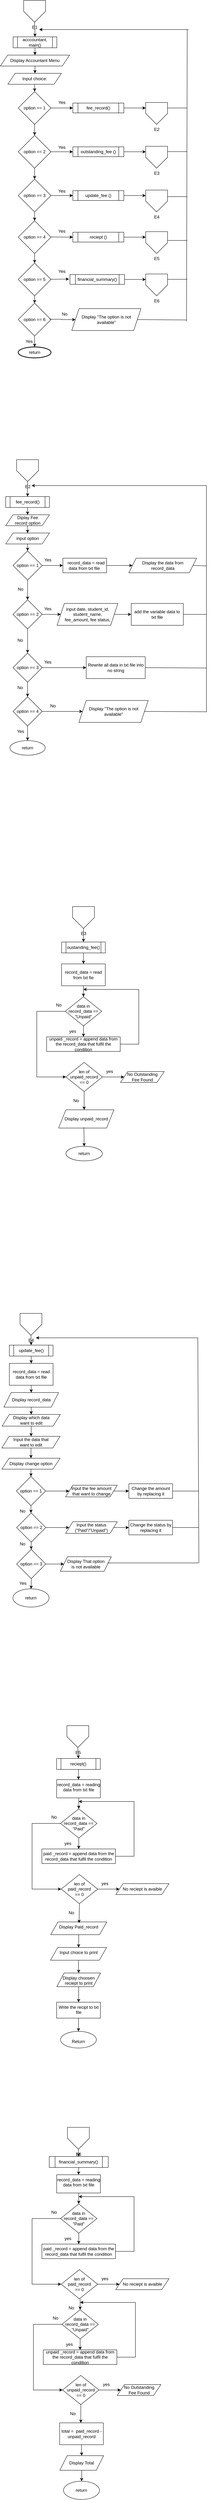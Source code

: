 <mxfile version="25.0.2">
  <diagram name="Page-1" id="mqJQ5c2kNA3ZxZKOHx-5">
    <mxGraphModel dx="1356" dy="1667" grid="1" gridSize="10" guides="1" tooltips="1" connect="1" arrows="1" fold="1" page="1" pageScale="1" pageWidth="827" pageHeight="1169" math="0" shadow="0">
      <root>
        <mxCell id="0" />
        <mxCell id="1" parent="0" />
        <mxCell id="XAkVPHZbZVvvidoJhrBx-7" value="" style="edgeStyle=orthogonalEdgeStyle;rounded=0;orthogonalLoop=1;jettySize=auto;html=1;entryX=0.5;entryY=0;entryDx=0;entryDy=0;" parent="1" source="gLXPA9VZxxK_G1rtPnU9-1" target="w9K0XjlSWI4N9LO8T25b-3" edge="1">
          <mxGeometry relative="1" as="geometry">
            <mxPoint x="234" y="180" as="targetPoint" />
          </mxGeometry>
        </mxCell>
        <mxCell id="gLXPA9VZxxK_G1rtPnU9-1" value="E1" style="verticalLabelPosition=bottom;verticalAlign=top;html=1;shape=offPageConnector;rounded=0;size=0.5;" parent="1" vertex="1">
          <mxGeometry x="203" y="90" width="60" height="60" as="geometry" />
        </mxCell>
        <mxCell id="XAkVPHZbZVvvidoJhrBx-10" value="" style="edgeStyle=orthogonalEdgeStyle;rounded=0;orthogonalLoop=1;jettySize=auto;html=1;" parent="1" source="ZdBy-lXfVyhie4bruy21-1" target="XAkVPHZbZVvvidoJhrBx-1" edge="1">
          <mxGeometry relative="1" as="geometry" />
        </mxCell>
        <mxCell id="ZdBy-lXfVyhie4bruy21-1" value="option == 1" style="rhombus;whiteSpace=wrap;html=1;" parent="1" vertex="1">
          <mxGeometry x="188" y="340" width="90" height="90" as="geometry" />
        </mxCell>
        <mxCell id="XAkVPHZbZVvvidoJhrBx-12" value="" style="edgeStyle=orthogonalEdgeStyle;rounded=0;orthogonalLoop=1;jettySize=auto;html=1;" parent="1" source="XAkVPHZbZVvvidoJhrBx-1" target="XAkVPHZbZVvvidoJhrBx-2" edge="1">
          <mxGeometry relative="1" as="geometry" />
        </mxCell>
        <mxCell id="XAkVPHZbZVvvidoJhrBx-1" value="option == 2" style="rhombus;whiteSpace=wrap;html=1;" parent="1" vertex="1">
          <mxGeometry x="188" y="460" width="90" height="90" as="geometry" />
        </mxCell>
        <mxCell id="XAkVPHZbZVvvidoJhrBx-13" value="" style="edgeStyle=orthogonalEdgeStyle;rounded=0;orthogonalLoop=1;jettySize=auto;html=1;" parent="1" source="XAkVPHZbZVvvidoJhrBx-2" target="XAkVPHZbZVvvidoJhrBx-3" edge="1">
          <mxGeometry relative="1" as="geometry" />
        </mxCell>
        <mxCell id="XAkVPHZbZVvvidoJhrBx-2" value="option == 3" style="rhombus;whiteSpace=wrap;html=1;" parent="1" vertex="1">
          <mxGeometry x="188" y="580" width="90" height="90" as="geometry" />
        </mxCell>
        <mxCell id="XAkVPHZbZVvvidoJhrBx-14" value="" style="edgeStyle=orthogonalEdgeStyle;rounded=0;orthogonalLoop=1;jettySize=auto;html=1;" parent="1" source="XAkVPHZbZVvvidoJhrBx-3" target="XAkVPHZbZVvvidoJhrBx-4" edge="1">
          <mxGeometry relative="1" as="geometry" />
        </mxCell>
        <mxCell id="XAkVPHZbZVvvidoJhrBx-3" value="option == 4" style="rhombus;whiteSpace=wrap;html=1;" parent="1" vertex="1">
          <mxGeometry x="188" y="694" width="90" height="90" as="geometry" />
        </mxCell>
        <mxCell id="XAkVPHZbZVvvidoJhrBx-15" value="" style="edgeStyle=orthogonalEdgeStyle;rounded=0;orthogonalLoop=1;jettySize=auto;html=1;" parent="1" source="XAkVPHZbZVvvidoJhrBx-4" target="XAkVPHZbZVvvidoJhrBx-5" edge="1">
          <mxGeometry relative="1" as="geometry" />
        </mxCell>
        <mxCell id="XAkVPHZbZVvvidoJhrBx-4" value="option == 5" style="rhombus;whiteSpace=wrap;html=1;" parent="1" vertex="1">
          <mxGeometry x="188" y="810" width="90" height="90" as="geometry" />
        </mxCell>
        <mxCell id="sQi3oOq43hmDluVFsprl-73" value="" style="edgeStyle=orthogonalEdgeStyle;rounded=0;orthogonalLoop=1;jettySize=auto;html=1;" parent="1" source="XAkVPHZbZVvvidoJhrBx-5" target="sQi3oOq43hmDluVFsprl-72" edge="1">
          <mxGeometry relative="1" as="geometry" />
        </mxCell>
        <mxCell id="XAkVPHZbZVvvidoJhrBx-5" value="option == 6" style="rhombus;whiteSpace=wrap;html=1;" parent="1" vertex="1">
          <mxGeometry x="188" y="920" width="90" height="90" as="geometry" />
        </mxCell>
        <mxCell id="A22gA0da8D0I8UilrCp8-2" value="" style="endArrow=classic;html=1;rounded=0;exitX=1;exitY=0.5;exitDx=0;exitDy=0;entryX=0;entryY=0.5;entryDx=0;entryDy=0;" parent="1" source="ZdBy-lXfVyhie4bruy21-1" target="w9K0XjlSWI4N9LO8T25b-2" edge="1">
          <mxGeometry width="50" height="50" relative="1" as="geometry">
            <mxPoint x="463" y="410" as="sourcePoint" />
            <mxPoint x="323" y="385" as="targetPoint" />
          </mxGeometry>
        </mxCell>
        <mxCell id="A22gA0da8D0I8UilrCp8-4" value="Yes" style="text;html=1;align=center;verticalAlign=middle;whiteSpace=wrap;rounded=0;" parent="1" vertex="1">
          <mxGeometry x="278" y="355" width="60" height="30" as="geometry" />
        </mxCell>
        <mxCell id="A22gA0da8D0I8UilrCp8-5" value="" style="endArrow=classic;html=1;rounded=0;exitX=1;exitY=0.5;exitDx=0;exitDy=0;entryX=0;entryY=0.5;entryDx=0;entryDy=0;" parent="1" source="XAkVPHZbZVvvidoJhrBx-1" target="w9K0XjlSWI4N9LO8T25b-6" edge="1">
          <mxGeometry width="50" height="50" relative="1" as="geometry">
            <mxPoint x="283" y="505" as="sourcePoint" />
            <mxPoint x="323" y="505" as="targetPoint" />
          </mxGeometry>
        </mxCell>
        <mxCell id="A22gA0da8D0I8UilrCp8-7" value="Yes" style="text;html=1;align=center;verticalAlign=middle;whiteSpace=wrap;rounded=0;" parent="1" vertex="1">
          <mxGeometry x="278" y="478" width="60" height="30" as="geometry" />
        </mxCell>
        <mxCell id="A22gA0da8D0I8UilrCp8-8" value="" style="endArrow=classic;html=1;rounded=0;exitX=1;exitY=0.5;exitDx=0;exitDy=0;entryX=0;entryY=0.5;entryDx=0;entryDy=0;" parent="1" target="w9K0XjlSWI4N9LO8T25b-7" edge="1">
          <mxGeometry width="50" height="50" relative="1" as="geometry">
            <mxPoint x="278" y="625" as="sourcePoint" />
            <mxPoint x="323" y="625" as="targetPoint" />
          </mxGeometry>
        </mxCell>
        <mxCell id="A22gA0da8D0I8UilrCp8-10" value="Yes" style="text;html=1;align=center;verticalAlign=middle;whiteSpace=wrap;rounded=0;" parent="1" vertex="1">
          <mxGeometry x="278" y="598" width="60" height="30" as="geometry" />
        </mxCell>
        <mxCell id="A22gA0da8D0I8UilrCp8-11" value="" style="endArrow=classic;html=1;rounded=0;exitX=1;exitY=0.5;exitDx=0;exitDy=0;entryX=0;entryY=0.5;entryDx=0;entryDy=0;" parent="1" target="w9K0XjlSWI4N9LO8T25b-8" edge="1">
          <mxGeometry width="50" height="50" relative="1" as="geometry">
            <mxPoint x="278" y="738.5" as="sourcePoint" />
            <mxPoint x="323" y="738.5" as="targetPoint" />
          </mxGeometry>
        </mxCell>
        <mxCell id="A22gA0da8D0I8UilrCp8-13" value="Yes" style="text;html=1;align=center;verticalAlign=middle;whiteSpace=wrap;rounded=0;" parent="1" vertex="1">
          <mxGeometry x="278" y="708" width="60" height="30" as="geometry" />
        </mxCell>
        <mxCell id="A22gA0da8D0I8UilrCp8-14" value="" style="endArrow=classic;html=1;rounded=0;exitX=1;exitY=0.5;exitDx=0;exitDy=0;entryX=-0.016;entryY=0.462;entryDx=0;entryDy=0;entryPerimeter=0;" parent="1" target="w9K0XjlSWI4N9LO8T25b-9" edge="1">
          <mxGeometry width="50" height="50" relative="1" as="geometry">
            <mxPoint x="278" y="854.5" as="sourcePoint" />
            <mxPoint x="323" y="854.5" as="targetPoint" />
          </mxGeometry>
        </mxCell>
        <mxCell id="A22gA0da8D0I8UilrCp8-16" value="Yes" style="text;html=1;align=center;verticalAlign=middle;whiteSpace=wrap;rounded=0;" parent="1" vertex="1">
          <mxGeometry x="278" y="818" width="60" height="30" as="geometry" />
        </mxCell>
        <mxCell id="sQi3oOq43hmDluVFsprl-72" value="return" style="strokeWidth=2;html=1;shape=mxgraph.flowchart.start_1;whiteSpace=wrap;" parent="1" vertex="1">
          <mxGeometry x="188" y="1040" width="90" height="30" as="geometry" />
        </mxCell>
        <mxCell id="sQi3oOq43hmDluVFsprl-75" value="" style="endArrow=none;html=1;rounded=0;" parent="1" edge="1">
          <mxGeometry width="50" height="50" relative="1" as="geometry">
            <mxPoint x="650" y="970" as="sourcePoint" />
            <mxPoint x="652" y="170" as="targetPoint" />
          </mxGeometry>
        </mxCell>
        <mxCell id="w9K0XjlSWI4N9LO8T25b-18" value="" style="edgeStyle=orthogonalEdgeStyle;rounded=0;orthogonalLoop=1;jettySize=auto;html=1;entryX=0;entryY=0.25;entryDx=0;entryDy=0;" parent="1" source="w9K0XjlSWI4N9LO8T25b-2" target="w9K0XjlSWI4N9LO8T25b-12" edge="1">
          <mxGeometry relative="1" as="geometry">
            <mxPoint x="538" y="388" as="targetPoint" />
          </mxGeometry>
        </mxCell>
        <mxCell id="w9K0XjlSWI4N9LO8T25b-2" value="fee_record()" style="shape=process;whiteSpace=wrap;html=1;backgroundOutline=1;" parent="1" vertex="1">
          <mxGeometry x="338" y="371.5" width="140" height="27" as="geometry" />
        </mxCell>
        <mxCell id="vL_mrk9jbiOzZaBhHcuc-7" value="" style="edgeStyle=orthogonalEdgeStyle;rounded=0;orthogonalLoop=1;jettySize=auto;html=1;" parent="1" source="w9K0XjlSWI4N9LO8T25b-3" target="vL_mrk9jbiOzZaBhHcuc-5" edge="1">
          <mxGeometry relative="1" as="geometry" />
        </mxCell>
        <mxCell id="w9K0XjlSWI4N9LO8T25b-3" value="acccountant.&lt;br&gt;main()" style="shape=process;whiteSpace=wrap;html=1;backgroundOutline=1;" parent="1" vertex="1">
          <mxGeometry x="174" y="190" width="120" height="30" as="geometry" />
        </mxCell>
        <mxCell id="w9K0XjlSWI4N9LO8T25b-19" value="" style="edgeStyle=orthogonalEdgeStyle;rounded=0;orthogonalLoop=1;jettySize=auto;html=1;entryX=0;entryY=0.25;entryDx=0;entryDy=0;" parent="1" source="w9K0XjlSWI4N9LO8T25b-6" target="w9K0XjlSWI4N9LO8T25b-13" edge="1">
          <mxGeometry relative="1" as="geometry" />
        </mxCell>
        <mxCell id="w9K0XjlSWI4N9LO8T25b-6" value="outstanding_fee ()" style="shape=process;whiteSpace=wrap;html=1;backgroundOutline=1;" parent="1" vertex="1">
          <mxGeometry x="338" y="491.5" width="140" height="27" as="geometry" />
        </mxCell>
        <mxCell id="w9K0XjlSWI4N9LO8T25b-20" value="" style="edgeStyle=orthogonalEdgeStyle;rounded=0;orthogonalLoop=1;jettySize=auto;html=1;entryX=0;entryY=0.25;entryDx=0;entryDy=0;" parent="1" source="w9K0XjlSWI4N9LO8T25b-7" target="w9K0XjlSWI4N9LO8T25b-14" edge="1">
          <mxGeometry relative="1" as="geometry" />
        </mxCell>
        <mxCell id="w9K0XjlSWI4N9LO8T25b-7" value="update_fee ()" style="shape=process;whiteSpace=wrap;html=1;backgroundOutline=1;" parent="1" vertex="1">
          <mxGeometry x="338" y="611.5" width="140" height="27" as="geometry" />
        </mxCell>
        <mxCell id="w9K0XjlSWI4N9LO8T25b-21" value="" style="edgeStyle=orthogonalEdgeStyle;rounded=0;orthogonalLoop=1;jettySize=auto;html=1;entryX=0;entryY=0.25;entryDx=0;entryDy=0;" parent="1" source="w9K0XjlSWI4N9LO8T25b-8" target="w9K0XjlSWI4N9LO8T25b-15" edge="1">
          <mxGeometry relative="1" as="geometry" />
        </mxCell>
        <mxCell id="w9K0XjlSWI4N9LO8T25b-8" value="reciept ()" style="shape=process;whiteSpace=wrap;html=1;backgroundOutline=1;" parent="1" vertex="1">
          <mxGeometry x="338" y="725.5" width="140" height="27" as="geometry" />
        </mxCell>
        <mxCell id="w9K0XjlSWI4N9LO8T25b-22" value="" style="edgeStyle=orthogonalEdgeStyle;rounded=0;orthogonalLoop=1;jettySize=auto;html=1;entryX=0;entryY=0.25;entryDx=0;entryDy=0;" parent="1" source="w9K0XjlSWI4N9LO8T25b-9" target="w9K0XjlSWI4N9LO8T25b-16" edge="1">
          <mxGeometry relative="1" as="geometry" />
        </mxCell>
        <mxCell id="w9K0XjlSWI4N9LO8T25b-9" value="financial_summary()" style="shape=process;whiteSpace=wrap;html=1;backgroundOutline=1;" parent="1" vertex="1">
          <mxGeometry x="330" y="841.5" width="150" height="27" as="geometry" />
        </mxCell>
        <mxCell id="w9K0XjlSWI4N9LO8T25b-11" value="Yes" style="text;html=1;align=center;verticalAlign=middle;whiteSpace=wrap;rounded=0;" parent="1" vertex="1">
          <mxGeometry x="188" y="1010" width="60" height="30" as="geometry" />
        </mxCell>
        <mxCell id="w9K0XjlSWI4N9LO8T25b-12" value="E2" style="verticalLabelPosition=bottom;verticalAlign=top;html=1;shape=offPageConnector;rounded=0;size=0.5;" parent="1" vertex="1">
          <mxGeometry x="538" y="370" width="60" height="60" as="geometry" />
        </mxCell>
        <mxCell id="w9K0XjlSWI4N9LO8T25b-13" value="E3" style="verticalLabelPosition=bottom;verticalAlign=top;html=1;shape=offPageConnector;rounded=0;size=0.5;" parent="1" vertex="1">
          <mxGeometry x="538" y="490" width="60" height="60" as="geometry" />
        </mxCell>
        <mxCell id="w9K0XjlSWI4N9LO8T25b-14" value="E4" style="verticalLabelPosition=bottom;verticalAlign=top;html=1;shape=offPageConnector;rounded=0;size=0.5;" parent="1" vertex="1">
          <mxGeometry x="538" y="610" width="60" height="60" as="geometry" />
        </mxCell>
        <mxCell id="w9K0XjlSWI4N9LO8T25b-15" value="E5" style="verticalLabelPosition=bottom;verticalAlign=top;html=1;shape=offPageConnector;rounded=0;size=0.5;" parent="1" vertex="1">
          <mxGeometry x="538" y="724" width="60" height="60" as="geometry" />
        </mxCell>
        <mxCell id="w9K0XjlSWI4N9LO8T25b-16" value="E6" style="verticalLabelPosition=bottom;verticalAlign=top;html=1;shape=offPageConnector;rounded=0;size=0.5;" parent="1" vertex="1">
          <mxGeometry x="538" y="840" width="60" height="60" as="geometry" />
        </mxCell>
        <mxCell id="w9K0XjlSWI4N9LO8T25b-23" value="" style="endArrow=classic;html=1;rounded=0;" parent="1" edge="1">
          <mxGeometry width="50" height="50" relative="1" as="geometry">
            <mxPoint x="655.5" y="170" as="sourcePoint" />
            <mxPoint x="245.5" y="170" as="targetPoint" />
          </mxGeometry>
        </mxCell>
        <mxCell id="w9K0XjlSWI4N9LO8T25b-24" value="" style="endArrow=none;html=1;rounded=0;exitX=1;exitY=0.25;exitDx=0;exitDy=0;" parent="1" source="w9K0XjlSWI4N9LO8T25b-12" edge="1">
          <mxGeometry width="50" height="50" relative="1" as="geometry">
            <mxPoint x="332" y="328" as="sourcePoint" />
            <mxPoint x="652" y="385" as="targetPoint" />
          </mxGeometry>
        </mxCell>
        <mxCell id="w9K0XjlSWI4N9LO8T25b-25" value="" style="endArrow=none;html=1;rounded=0;exitX=1;exitY=0.25;exitDx=0;exitDy=0;" parent="1" edge="1">
          <mxGeometry width="50" height="50" relative="1" as="geometry">
            <mxPoint x="598" y="504.62" as="sourcePoint" />
            <mxPoint x="652" y="504.62" as="targetPoint" />
          </mxGeometry>
        </mxCell>
        <mxCell id="w9K0XjlSWI4N9LO8T25b-26" value="" style="endArrow=none;html=1;rounded=0;exitX=1;exitY=0.25;exitDx=0;exitDy=0;" parent="1" edge="1">
          <mxGeometry width="50" height="50" relative="1" as="geometry">
            <mxPoint x="598" y="628" as="sourcePoint" />
            <mxPoint x="652" y="628" as="targetPoint" />
          </mxGeometry>
        </mxCell>
        <mxCell id="w9K0XjlSWI4N9LO8T25b-27" value="" style="endArrow=none;html=1;rounded=0;exitX=1;exitY=0.25;exitDx=0;exitDy=0;" parent="1" edge="1">
          <mxGeometry width="50" height="50" relative="1" as="geometry">
            <mxPoint x="598" y="748" as="sourcePoint" />
            <mxPoint x="652" y="748" as="targetPoint" />
          </mxGeometry>
        </mxCell>
        <mxCell id="w9K0XjlSWI4N9LO8T25b-28" value="" style="endArrow=none;html=1;rounded=0;exitX=1;exitY=0.25;exitDx=0;exitDy=0;" parent="1" edge="1">
          <mxGeometry width="50" height="50" relative="1" as="geometry">
            <mxPoint x="598" y="854.62" as="sourcePoint" />
            <mxPoint x="652" y="854.62" as="targetPoint" />
          </mxGeometry>
        </mxCell>
        <mxCell id="uuQBDsnjXpr8sZL3KADA-6" value="" style="edgeStyle=orthogonalEdgeStyle;rounded=0;orthogonalLoop=1;jettySize=auto;html=1;" edge="1" parent="1" source="vL_mrk9jbiOzZaBhHcuc-1" target="uuQBDsnjXpr8sZL3KADA-2">
          <mxGeometry relative="1" as="geometry" />
        </mxCell>
        <mxCell id="vL_mrk9jbiOzZaBhHcuc-1" value="E2" style="verticalLabelPosition=bottom;verticalAlign=top;html=1;shape=offPageConnector;rounded=0;size=0.5;" parent="1" vertex="1">
          <mxGeometry x="183.67" y="1349" width="60" height="60" as="geometry" />
        </mxCell>
        <mxCell id="vL_mrk9jbiOzZaBhHcuc-4" value="" style="edgeStyle=orthogonalEdgeStyle;rounded=0;orthogonalLoop=1;jettySize=auto;html=1;" parent="1" source="vL_mrk9jbiOzZaBhHcuc-2" target="ZdBy-lXfVyhie4bruy21-1" edge="1">
          <mxGeometry relative="1" as="geometry" />
        </mxCell>
        <mxCell id="vL_mrk9jbiOzZaBhHcuc-2" value="Input choice:" style="shape=parallelogram;perimeter=parallelogramPerimeter;whiteSpace=wrap;html=1;fixedSize=1;" parent="1" vertex="1">
          <mxGeometry x="159.5" y="290" width="147" height="30" as="geometry" />
        </mxCell>
        <mxCell id="vL_mrk9jbiOzZaBhHcuc-9" value="" style="edgeStyle=orthogonalEdgeStyle;rounded=0;orthogonalLoop=1;jettySize=auto;html=1;" parent="1" source="vL_mrk9jbiOzZaBhHcuc-5" target="vL_mrk9jbiOzZaBhHcuc-2" edge="1">
          <mxGeometry relative="1" as="geometry">
            <Array as="points">
              <mxPoint x="240" y="290" />
              <mxPoint x="240" y="290" />
            </Array>
          </mxGeometry>
        </mxCell>
        <mxCell id="vL_mrk9jbiOzZaBhHcuc-5" value="Display Accountant Menu" style="shape=parallelogram;perimeter=parallelogramPerimeter;whiteSpace=wrap;html=1;fixedSize=1;" parent="1" vertex="1">
          <mxGeometry x="139" y="240" width="190" height="30" as="geometry" />
        </mxCell>
        <mxCell id="vL_mrk9jbiOzZaBhHcuc-15" value="" style="edgeStyle=orthogonalEdgeStyle;rounded=0;orthogonalLoop=1;jettySize=auto;html=1;" parent="1" source="vL_mrk9jbiOzZaBhHcuc-10" target="vL_mrk9jbiOzZaBhHcuc-11" edge="1">
          <mxGeometry relative="1" as="geometry" />
        </mxCell>
        <mxCell id="vL_mrk9jbiOzZaBhHcuc-28" value="" style="edgeStyle=orthogonalEdgeStyle;rounded=0;orthogonalLoop=1;jettySize=auto;html=1;" parent="1" source="vL_mrk9jbiOzZaBhHcuc-10" target="vL_mrk9jbiOzZaBhHcuc-27" edge="1">
          <mxGeometry relative="1" as="geometry" />
        </mxCell>
        <mxCell id="vL_mrk9jbiOzZaBhHcuc-10" value="option == 1" style="rhombus;whiteSpace=wrap;html=1;" parent="1" vertex="1">
          <mxGeometry x="173.67" y="1599" width="80" height="80" as="geometry" />
        </mxCell>
        <mxCell id="vL_mrk9jbiOzZaBhHcuc-16" value="" style="edgeStyle=orthogonalEdgeStyle;rounded=0;orthogonalLoop=1;jettySize=auto;html=1;" parent="1" source="vL_mrk9jbiOzZaBhHcuc-11" target="vL_mrk9jbiOzZaBhHcuc-12" edge="1">
          <mxGeometry relative="1" as="geometry" />
        </mxCell>
        <mxCell id="vL_mrk9jbiOzZaBhHcuc-32" value="" style="edgeStyle=orthogonalEdgeStyle;rounded=0;orthogonalLoop=1;jettySize=auto;html=1;" parent="1" source="vL_mrk9jbiOzZaBhHcuc-11" target="vL_mrk9jbiOzZaBhHcuc-31" edge="1">
          <mxGeometry relative="1" as="geometry" />
        </mxCell>
        <mxCell id="vL_mrk9jbiOzZaBhHcuc-11" value="option == 2" style="rhombus;whiteSpace=wrap;html=1;" parent="1" vertex="1">
          <mxGeometry x="173.67" y="1733" width="80" height="80" as="geometry" />
        </mxCell>
        <mxCell id="vL_mrk9jbiOzZaBhHcuc-17" value="" style="edgeStyle=orthogonalEdgeStyle;rounded=0;orthogonalLoop=1;jettySize=auto;html=1;" parent="1" source="vL_mrk9jbiOzZaBhHcuc-12" target="vL_mrk9jbiOzZaBhHcuc-13" edge="1">
          <mxGeometry relative="1" as="geometry" />
        </mxCell>
        <mxCell id="vL_mrk9jbiOzZaBhHcuc-37" value="" style="edgeStyle=orthogonalEdgeStyle;rounded=0;orthogonalLoop=1;jettySize=auto;html=1;" parent="1" source="vL_mrk9jbiOzZaBhHcuc-12" target="vL_mrk9jbiOzZaBhHcuc-36" edge="1">
          <mxGeometry relative="1" as="geometry" />
        </mxCell>
        <mxCell id="vL_mrk9jbiOzZaBhHcuc-12" value="option == 3" style="rhombus;whiteSpace=wrap;html=1;" parent="1" vertex="1">
          <mxGeometry x="173.67" y="1879" width="80" height="80" as="geometry" />
        </mxCell>
        <mxCell id="vL_mrk9jbiOzZaBhHcuc-39" value="" style="edgeStyle=orthogonalEdgeStyle;rounded=0;orthogonalLoop=1;jettySize=auto;html=1;" parent="1" source="vL_mrk9jbiOzZaBhHcuc-13" target="vL_mrk9jbiOzZaBhHcuc-38" edge="1">
          <mxGeometry relative="1" as="geometry" />
        </mxCell>
        <mxCell id="vL_mrk9jbiOzZaBhHcuc-49" value="" style="edgeStyle=orthogonalEdgeStyle;rounded=0;orthogonalLoop=1;jettySize=auto;html=1;" parent="1" source="vL_mrk9jbiOzZaBhHcuc-13" target="vL_mrk9jbiOzZaBhHcuc-48" edge="1">
          <mxGeometry relative="1" as="geometry" />
        </mxCell>
        <mxCell id="vL_mrk9jbiOzZaBhHcuc-13" value="option == 4" style="rhombus;whiteSpace=wrap;html=1;" parent="1" vertex="1">
          <mxGeometry x="173.67" y="1999" width="80" height="80" as="geometry" />
        </mxCell>
        <mxCell id="vL_mrk9jbiOzZaBhHcuc-25" value="" style="edgeStyle=orthogonalEdgeStyle;rounded=0;orthogonalLoop=1;jettySize=auto;html=1;" parent="1" source="vL_mrk9jbiOzZaBhHcuc-22" target="vL_mrk9jbiOzZaBhHcuc-23" edge="1">
          <mxGeometry relative="1" as="geometry" />
        </mxCell>
        <mxCell id="vL_mrk9jbiOzZaBhHcuc-22" value="Diplay Fee &lt;br&gt;record option" style="shape=parallelogram;perimeter=parallelogramPerimeter;whiteSpace=wrap;html=1;fixedSize=1;" parent="1" vertex="1">
          <mxGeometry x="153.67" y="1500" width="120" height="30" as="geometry" />
        </mxCell>
        <mxCell id="vL_mrk9jbiOzZaBhHcuc-26" value="" style="edgeStyle=orthogonalEdgeStyle;rounded=0;orthogonalLoop=1;jettySize=auto;html=1;" parent="1" source="vL_mrk9jbiOzZaBhHcuc-23" target="vL_mrk9jbiOzZaBhHcuc-10" edge="1">
          <mxGeometry relative="1" as="geometry" />
        </mxCell>
        <mxCell id="vL_mrk9jbiOzZaBhHcuc-23" value="input option" style="shape=parallelogram;perimeter=parallelogramPerimeter;whiteSpace=wrap;html=1;fixedSize=1;" parent="1" vertex="1">
          <mxGeometry x="153.67" y="1550" width="120" height="30" as="geometry" />
        </mxCell>
        <mxCell id="vL_mrk9jbiOzZaBhHcuc-30" value="" style="edgeStyle=orthogonalEdgeStyle;rounded=0;orthogonalLoop=1;jettySize=auto;html=1;" parent="1" source="vL_mrk9jbiOzZaBhHcuc-27" target="vL_mrk9jbiOzZaBhHcuc-29" edge="1">
          <mxGeometry relative="1" as="geometry" />
        </mxCell>
        <mxCell id="vL_mrk9jbiOzZaBhHcuc-27" value="&amp;nbsp; record_data = read data from txt file&amp;nbsp;" style="whiteSpace=wrap;html=1;" parent="1" vertex="1">
          <mxGeometry x="310.67" y="1619" width="120" height="40" as="geometry" />
        </mxCell>
        <mxCell id="vL_mrk9jbiOzZaBhHcuc-29" value="Display the data from &lt;br&gt;record_data" style="shape=parallelogram;perimeter=parallelogramPerimeter;whiteSpace=wrap;html=1;fixedSize=1;" parent="1" vertex="1">
          <mxGeometry x="491.67" y="1619" width="186" height="40" as="geometry" />
        </mxCell>
        <mxCell id="vL_mrk9jbiOzZaBhHcuc-34" value="" style="edgeStyle=orthogonalEdgeStyle;rounded=0;orthogonalLoop=1;jettySize=auto;html=1;" parent="1" source="vL_mrk9jbiOzZaBhHcuc-31" target="vL_mrk9jbiOzZaBhHcuc-33" edge="1">
          <mxGeometry relative="1" as="geometry" />
        </mxCell>
        <mxCell id="vL_mrk9jbiOzZaBhHcuc-31" value="input date, student_id, student_name,&lt;div&gt;fee_amount, fee status,&lt;/div&gt;" style="shape=parallelogram;perimeter=parallelogramPerimeter;whiteSpace=wrap;html=1;fixedSize=1;" parent="1" vertex="1">
          <mxGeometry x="294.67" y="1743" width="167" height="60" as="geometry" />
        </mxCell>
        <mxCell id="vL_mrk9jbiOzZaBhHcuc-33" value="add the variable data to txt file" style="whiteSpace=wrap;html=1;" parent="1" vertex="1">
          <mxGeometry x="498.3" y="1743" width="143" height="60" as="geometry" />
        </mxCell>
        <mxCell id="vL_mrk9jbiOzZaBhHcuc-36" value="Rewrite all data in txt file into no string" style="whiteSpace=wrap;html=1;" parent="1" vertex="1">
          <mxGeometry x="374.67" y="1889" width="162" height="60" as="geometry" />
        </mxCell>
        <mxCell id="vL_mrk9jbiOzZaBhHcuc-38" value="return" style="ellipse;whiteSpace=wrap;html=1;" parent="1" vertex="1">
          <mxGeometry x="165.17" y="2119" width="97" height="40" as="geometry" />
        </mxCell>
        <mxCell id="vL_mrk9jbiOzZaBhHcuc-40" value="Yes" style="text;html=1;align=center;verticalAlign=middle;resizable=0;points=[];autosize=1;strokeColor=none;fillColor=none;" parent="1" vertex="1">
          <mxGeometry x="248.67" y="1609" width="40" height="30" as="geometry" />
        </mxCell>
        <mxCell id="vL_mrk9jbiOzZaBhHcuc-41" value="Yes" style="text;html=1;align=center;verticalAlign=middle;resizable=0;points=[];autosize=1;strokeColor=none;fillColor=none;" parent="1" vertex="1">
          <mxGeometry x="248.67" y="1743" width="40" height="30" as="geometry" />
        </mxCell>
        <mxCell id="vL_mrk9jbiOzZaBhHcuc-42" value="Yes" style="text;html=1;align=center;verticalAlign=middle;resizable=0;points=[];autosize=1;strokeColor=none;fillColor=none;" parent="1" vertex="1">
          <mxGeometry x="248.67" y="1889" width="40" height="30" as="geometry" />
        </mxCell>
        <mxCell id="vL_mrk9jbiOzZaBhHcuc-43" value="No" style="text;html=1;align=center;verticalAlign=middle;resizable=0;points=[];autosize=1;strokeColor=none;fillColor=none;" parent="1" vertex="1">
          <mxGeometry x="173.67" y="1689" width="40" height="30" as="geometry" />
        </mxCell>
        <mxCell id="vL_mrk9jbiOzZaBhHcuc-44" value="No" style="text;html=1;align=center;verticalAlign=middle;resizable=0;points=[];autosize=1;strokeColor=none;fillColor=none;" parent="1" vertex="1">
          <mxGeometry x="172.67" y="1829" width="40" height="30" as="geometry" />
        </mxCell>
        <mxCell id="vL_mrk9jbiOzZaBhHcuc-45" value="No" style="text;html=1;align=center;verticalAlign=middle;resizable=0;points=[];autosize=1;strokeColor=none;fillColor=none;" parent="1" vertex="1">
          <mxGeometry x="172.67" y="1959" width="40" height="30" as="geometry" />
        </mxCell>
        <mxCell id="vL_mrk9jbiOzZaBhHcuc-46" value="Yes" style="text;html=1;align=center;verticalAlign=middle;resizable=0;points=[];autosize=1;strokeColor=none;fillColor=none;" parent="1" vertex="1">
          <mxGeometry x="173.67" y="2079" width="40" height="30" as="geometry" />
        </mxCell>
        <mxCell id="vL_mrk9jbiOzZaBhHcuc-48" value="Display &quot;The option is not available&quot;" style="shape=parallelogram;perimeter=parallelogramPerimeter;whiteSpace=wrap;html=1;fixedSize=1;" parent="1" vertex="1">
          <mxGeometry x="354.67" y="2009" width="190" height="60" as="geometry" />
        </mxCell>
        <mxCell id="vL_mrk9jbiOzZaBhHcuc-50" value="No" style="text;html=1;align=center;verticalAlign=middle;resizable=0;points=[];autosize=1;strokeColor=none;fillColor=none;" parent="1" vertex="1">
          <mxGeometry x="262.67" y="2009" width="40" height="30" as="geometry" />
        </mxCell>
        <mxCell id="vL_mrk9jbiOzZaBhHcuc-51" value="" style="endArrow=none;html=1;rounded=0;" parent="1" edge="1">
          <mxGeometry width="50" height="50" relative="1" as="geometry">
            <mxPoint x="704.67" y="2041" as="sourcePoint" />
            <mxPoint x="704.67" y="1420" as="targetPoint" />
          </mxGeometry>
        </mxCell>
        <mxCell id="vL_mrk9jbiOzZaBhHcuc-54" value="" style="endArrow=classic;html=1;rounded=0;" parent="1" edge="1">
          <mxGeometry width="50" height="50" relative="1" as="geometry">
            <mxPoint x="704.67" y="1420" as="sourcePoint" />
            <mxPoint x="224.67" y="1420" as="targetPoint" />
          </mxGeometry>
        </mxCell>
        <mxCell id="vL_mrk9jbiOzZaBhHcuc-55" value="" style="endArrow=none;html=1;rounded=0;entryX=1;entryY=0.5;entryDx=0;entryDy=0;" parent="1" target="vL_mrk9jbiOzZaBhHcuc-29" edge="1">
          <mxGeometry width="50" height="50" relative="1" as="geometry">
            <mxPoint x="704.67" y="1640" as="sourcePoint" />
            <mxPoint x="504.67" y="1650" as="targetPoint" />
          </mxGeometry>
        </mxCell>
        <mxCell id="vL_mrk9jbiOzZaBhHcuc-56" value="" style="endArrow=none;html=1;rounded=0;exitX=1;exitY=0.5;exitDx=0;exitDy=0;" parent="1" source="vL_mrk9jbiOzZaBhHcuc-33" edge="1">
          <mxGeometry width="50" height="50" relative="1" as="geometry">
            <mxPoint x="454.67" y="1920" as="sourcePoint" />
            <mxPoint x="704.67" y="1773" as="targetPoint" />
          </mxGeometry>
        </mxCell>
        <mxCell id="vL_mrk9jbiOzZaBhHcuc-57" value="" style="endArrow=none;html=1;rounded=0;exitX=1;exitY=0.5;exitDx=0;exitDy=0;" parent="1" source="vL_mrk9jbiOzZaBhHcuc-36" edge="1">
          <mxGeometry width="50" height="50" relative="1" as="geometry">
            <mxPoint x="454.67" y="1920" as="sourcePoint" />
            <mxPoint x="704.67" y="1920" as="targetPoint" />
          </mxGeometry>
        </mxCell>
        <mxCell id="vL_mrk9jbiOzZaBhHcuc-58" value="" style="endArrow=none;html=1;rounded=0;exitX=1;exitY=0.5;exitDx=0;exitDy=0;" parent="1" source="vL_mrk9jbiOzZaBhHcuc-48" edge="1">
          <mxGeometry width="50" height="50" relative="1" as="geometry">
            <mxPoint x="419.67" y="1929" as="sourcePoint" />
            <mxPoint x="704.67" y="2040" as="targetPoint" />
          </mxGeometry>
        </mxCell>
        <mxCell id="uuQBDsnjXpr8sZL3KADA-9" value="" style="edgeStyle=orthogonalEdgeStyle;rounded=0;orthogonalLoop=1;jettySize=auto;html=1;" edge="1" parent="1" source="vL_mrk9jbiOzZaBhHcuc-60" target="uuQBDsnjXpr8sZL3KADA-7">
          <mxGeometry relative="1" as="geometry" />
        </mxCell>
        <mxCell id="vL_mrk9jbiOzZaBhHcuc-60" value="E3" style="verticalLabelPosition=bottom;verticalAlign=top;html=1;shape=offPageConnector;rounded=0;size=0.5;" parent="1" vertex="1">
          <mxGeometry x="337.17" y="2574" width="60" height="60" as="geometry" />
        </mxCell>
        <mxCell id="vL_mrk9jbiOzZaBhHcuc-61" value="" style="edgeStyle=orthogonalEdgeStyle;rounded=0;orthogonalLoop=1;jettySize=auto;html=1;exitX=0.949;exitY=0.489;exitDx=0;exitDy=0;exitPerimeter=0;" parent="1" source="XAkVPHZbZVvvidoJhrBx-5" target="vL_mrk9jbiOzZaBhHcuc-62" edge="1">
          <mxGeometry relative="1" as="geometry">
            <mxPoint x="286" y="965" as="sourcePoint" />
          </mxGeometry>
        </mxCell>
        <mxCell id="vL_mrk9jbiOzZaBhHcuc-62" value="Display &quot;The option is not available&quot;" style="shape=parallelogram;perimeter=parallelogramPerimeter;whiteSpace=wrap;html=1;fixedSize=1;" parent="1" vertex="1">
          <mxGeometry x="335" y="935" width="190" height="60" as="geometry" />
        </mxCell>
        <mxCell id="vL_mrk9jbiOzZaBhHcuc-63" value="No" style="text;html=1;align=center;verticalAlign=middle;resizable=0;points=[];autosize=1;strokeColor=none;fillColor=none;" parent="1" vertex="1">
          <mxGeometry x="295" y="935" width="40" height="30" as="geometry" />
        </mxCell>
        <mxCell id="vL_mrk9jbiOzZaBhHcuc-64" value="" style="endArrow=none;html=1;rounded=0;exitX=1;exitY=0.5;exitDx=0;exitDy=0;" parent="1" source="vL_mrk9jbiOzZaBhHcuc-62" edge="1">
          <mxGeometry width="50" height="50" relative="1" as="geometry">
            <mxPoint x="452" y="855" as="sourcePoint" />
            <mxPoint x="650" y="966" as="targetPoint" />
          </mxGeometry>
        </mxCell>
        <mxCell id="vL_mrk9jbiOzZaBhHcuc-73" value="" style="edgeStyle=orthogonalEdgeStyle;rounded=0;orthogonalLoop=1;jettySize=auto;html=1;entryX=0.5;entryY=0;entryDx=0;entryDy=0;" parent="1" source="vL_mrk9jbiOzZaBhHcuc-66" target="vL_mrk9jbiOzZaBhHcuc-68" edge="1">
          <mxGeometry relative="1" as="geometry" />
        </mxCell>
        <mxCell id="vL_mrk9jbiOzZaBhHcuc-66" value="record_data = read from txt fie" style="rounded=0;whiteSpace=wrap;html=1;" parent="1" vertex="1">
          <mxGeometry x="307.0" y="2731" width="120" height="60" as="geometry" />
        </mxCell>
        <mxCell id="vL_mrk9jbiOzZaBhHcuc-67" value="unpaid _record = append data from the record_data that fulfil the condition" style="rounded=0;whiteSpace=wrap;html=1;" parent="1" vertex="1">
          <mxGeometry x="266" y="2931" width="202" height="40" as="geometry" />
        </mxCell>
        <mxCell id="vL_mrk9jbiOzZaBhHcuc-70" value="" style="edgeStyle=orthogonalEdgeStyle;rounded=0;orthogonalLoop=1;jettySize=auto;html=1;" parent="1" source="vL_mrk9jbiOzZaBhHcuc-68" target="vL_mrk9jbiOzZaBhHcuc-67" edge="1">
          <mxGeometry relative="1" as="geometry" />
        </mxCell>
        <mxCell id="vL_mrk9jbiOzZaBhHcuc-68" value="data in &lt;br&gt;record_data == &quot;Unpaid&quot;" style="rhombus;whiteSpace=wrap;html=1;" parent="1" vertex="1">
          <mxGeometry x="317.17" y="2821" width="100" height="80" as="geometry" />
        </mxCell>
        <mxCell id="vL_mrk9jbiOzZaBhHcuc-71" value="yes" style="text;html=1;align=center;verticalAlign=middle;resizable=0;points=[];autosize=1;strokeColor=none;fillColor=none;" parent="1" vertex="1">
          <mxGeometry x="317.17" y="2901" width="40" height="30" as="geometry" />
        </mxCell>
        <mxCell id="vL_mrk9jbiOzZaBhHcuc-74" value="" style="endArrow=classic;html=1;rounded=0;exitX=1;exitY=0.5;exitDx=0;exitDy=0;" parent="1" source="vL_mrk9jbiOzZaBhHcuc-67" edge="1">
          <mxGeometry width="50" height="50" relative="1" as="geometry">
            <mxPoint x="459" y="2861" as="sourcePoint" />
            <mxPoint x="367" y="2801" as="targetPoint" />
            <Array as="points">
              <mxPoint x="519" y="2951" />
              <mxPoint x="519" y="2801" />
            </Array>
          </mxGeometry>
        </mxCell>
        <mxCell id="vL_mrk9jbiOzZaBhHcuc-83" value="" style="edgeStyle=orthogonalEdgeStyle;rounded=0;orthogonalLoop=1;jettySize=auto;html=1;" parent="1" source="vL_mrk9jbiOzZaBhHcuc-77" target="vL_mrk9jbiOzZaBhHcuc-82" edge="1">
          <mxGeometry relative="1" as="geometry" />
        </mxCell>
        <mxCell id="vL_mrk9jbiOzZaBhHcuc-77" value="len of unpaid_record &lt;br&gt;== 0" style="rhombus;whiteSpace=wrap;html=1;" parent="1" vertex="1">
          <mxGeometry x="319" y="3001" width="100" height="80" as="geometry" />
        </mxCell>
        <mxCell id="vL_mrk9jbiOzZaBhHcuc-78" value="" style="endArrow=classic;html=1;rounded=0;exitX=0;exitY=0.5;exitDx=0;exitDy=0;entryX=0;entryY=0.5;entryDx=0;entryDy=0;" parent="1" source="vL_mrk9jbiOzZaBhHcuc-68" target="vL_mrk9jbiOzZaBhHcuc-77" edge="1">
          <mxGeometry width="50" height="50" relative="1" as="geometry">
            <mxPoint x="329" y="2931" as="sourcePoint" />
            <mxPoint x="379" y="2881" as="targetPoint" />
            <Array as="points">
              <mxPoint x="239.0" y="2861" />
              <mxPoint x="239.0" y="3041" />
            </Array>
          </mxGeometry>
        </mxCell>
        <mxCell id="vL_mrk9jbiOzZaBhHcuc-79" value="No" style="text;html=1;align=center;verticalAlign=middle;resizable=0;points=[];autosize=1;strokeColor=none;fillColor=none;" parent="1" vertex="1">
          <mxGeometry x="279" y="2829" width="40" height="30" as="geometry" />
        </mxCell>
        <mxCell id="vL_mrk9jbiOzZaBhHcuc-81" value="" style="endArrow=classic;html=1;rounded=0;exitX=0.5;exitY=1;exitDx=0;exitDy=0;" parent="1" source="vL_mrk9jbiOzZaBhHcuc-77" edge="1">
          <mxGeometry width="50" height="50" relative="1" as="geometry">
            <mxPoint x="349" y="3121" as="sourcePoint" />
            <mxPoint x="369" y="3131" as="targetPoint" />
          </mxGeometry>
        </mxCell>
        <mxCell id="vL_mrk9jbiOzZaBhHcuc-82" value="No Outstanding&lt;br&gt;Fee Found" style="shape=parallelogram;perimeter=parallelogramPerimeter;whiteSpace=wrap;html=1;fixedSize=1;" parent="1" vertex="1">
          <mxGeometry x="468.8" y="3026" width="120" height="30" as="geometry" />
        </mxCell>
        <mxCell id="vL_mrk9jbiOzZaBhHcuc-84" value="yes" style="text;html=1;align=center;verticalAlign=middle;whiteSpace=wrap;rounded=0;" parent="1" vertex="1">
          <mxGeometry x="408.8" y="3011" width="60" height="30" as="geometry" />
        </mxCell>
        <mxCell id="vL_mrk9jbiOzZaBhHcuc-85" value="No" style="text;html=1;align=center;verticalAlign=middle;whiteSpace=wrap;rounded=0;" parent="1" vertex="1">
          <mxGeometry x="317.17" y="3091" width="60" height="30" as="geometry" />
        </mxCell>
        <mxCell id="vL_mrk9jbiOzZaBhHcuc-86" value="Display unpaid_record" style="shape=parallelogram;perimeter=parallelogramPerimeter;whiteSpace=wrap;html=1;fixedSize=1;" parent="1" vertex="1">
          <mxGeometry x="298.84" y="3131" width="151.83" height="50" as="geometry" />
        </mxCell>
        <mxCell id="vL_mrk9jbiOzZaBhHcuc-87" value="" style="endArrow=classic;html=1;rounded=0;exitX=0.458;exitY=0.961;exitDx=0;exitDy=0;exitPerimeter=0;" parent="1" source="vL_mrk9jbiOzZaBhHcuc-86" edge="1">
          <mxGeometry width="50" height="50" relative="1" as="geometry">
            <mxPoint x="349" y="3121" as="sourcePoint" />
            <mxPoint x="369" y="3231" as="targetPoint" />
          </mxGeometry>
        </mxCell>
        <mxCell id="vL_mrk9jbiOzZaBhHcuc-88" value="return" style="ellipse;whiteSpace=wrap;html=1;" parent="1" vertex="1">
          <mxGeometry x="319" y="3231" width="100" height="40" as="geometry" />
        </mxCell>
        <mxCell id="vL_mrk9jbiOzZaBhHcuc-89" value="E4" style="verticalLabelPosition=bottom;verticalAlign=top;html=1;shape=offPageConnector;rounded=0;size=0.5;" parent="1" vertex="1">
          <mxGeometry x="193" y="3689" width="60" height="60" as="geometry" />
        </mxCell>
        <mxCell id="vL_mrk9jbiOzZaBhHcuc-94" value="" style="edgeStyle=orthogonalEdgeStyle;rounded=0;orthogonalLoop=1;jettySize=auto;html=1;" parent="1" source="vL_mrk9jbiOzZaBhHcuc-91" target="vL_mrk9jbiOzZaBhHcuc-93" edge="1">
          <mxGeometry relative="1" as="geometry" />
        </mxCell>
        <mxCell id="vL_mrk9jbiOzZaBhHcuc-91" value="record_data = read data from txt file" style="rounded=0;whiteSpace=wrap;html=1;" parent="1" vertex="1">
          <mxGeometry x="163.67" y="3826" width="120" height="60" as="geometry" />
        </mxCell>
        <mxCell id="vL_mrk9jbiOzZaBhHcuc-93" value="Display record_data" style="shape=parallelogram;perimeter=parallelogramPerimeter;whiteSpace=wrap;html=1;fixedSize=1;" parent="1" vertex="1">
          <mxGeometry x="148.67" y="3906" width="150" height="40" as="geometry" />
        </mxCell>
        <mxCell id="vL_mrk9jbiOzZaBhHcuc-95" value="" style="endArrow=classic;html=1;rounded=0;exitX=0.5;exitY=1;exitDx=0;exitDy=0;entryX=0.5;entryY=0;entryDx=0;entryDy=0;" parent="1" source="vL_mrk9jbiOzZaBhHcuc-93" target="vL_mrk9jbiOzZaBhHcuc-96" edge="1">
          <mxGeometry width="50" height="50" relative="1" as="geometry">
            <mxPoint x="229" y="3876" as="sourcePoint" />
            <mxPoint x="224" y="3976" as="targetPoint" />
          </mxGeometry>
        </mxCell>
        <mxCell id="vL_mrk9jbiOzZaBhHcuc-98" value="" style="edgeStyle=orthogonalEdgeStyle;rounded=0;orthogonalLoop=1;jettySize=auto;html=1;" parent="1" source="vL_mrk9jbiOzZaBhHcuc-96" target="vL_mrk9jbiOzZaBhHcuc-97" edge="1">
          <mxGeometry relative="1" as="geometry" />
        </mxCell>
        <mxCell id="vL_mrk9jbiOzZaBhHcuc-96" value="Display which data &lt;br&gt;want to edit" style="shape=parallelogram;perimeter=parallelogramPerimeter;whiteSpace=wrap;html=1;fixedSize=1;" parent="1" vertex="1">
          <mxGeometry x="143.67" y="3966" width="160" height="32" as="geometry" />
        </mxCell>
        <mxCell id="vL_mrk9jbiOzZaBhHcuc-100" value="" style="edgeStyle=orthogonalEdgeStyle;rounded=0;orthogonalLoop=1;jettySize=auto;html=1;" parent="1" source="vL_mrk9jbiOzZaBhHcuc-97" target="vL_mrk9jbiOzZaBhHcuc-99" edge="1">
          <mxGeometry relative="1" as="geometry" />
        </mxCell>
        <mxCell id="vL_mrk9jbiOzZaBhHcuc-97" value="Input the data that &lt;br&gt;want to edit" style="shape=parallelogram;perimeter=parallelogramPerimeter;whiteSpace=wrap;html=1;fixedSize=1;" parent="1" vertex="1">
          <mxGeometry x="143" y="4026" width="160" height="32" as="geometry" />
        </mxCell>
        <mxCell id="vL_mrk9jbiOzZaBhHcuc-102" value="" style="edgeStyle=orthogonalEdgeStyle;rounded=0;orthogonalLoop=1;jettySize=auto;html=1;" parent="1" source="vL_mrk9jbiOzZaBhHcuc-99" target="vL_mrk9jbiOzZaBhHcuc-101" edge="1">
          <mxGeometry relative="1" as="geometry" />
        </mxCell>
        <mxCell id="vL_mrk9jbiOzZaBhHcuc-99" value="Display change option" style="shape=parallelogram;perimeter=parallelogramPerimeter;whiteSpace=wrap;html=1;fixedSize=1;" parent="1" vertex="1">
          <mxGeometry x="143" y="4086" width="160" height="30" as="geometry" />
        </mxCell>
        <mxCell id="vL_mrk9jbiOzZaBhHcuc-104" value="" style="edgeStyle=orthogonalEdgeStyle;rounded=0;orthogonalLoop=1;jettySize=auto;html=1;" parent="1" source="vL_mrk9jbiOzZaBhHcuc-101" target="vL_mrk9jbiOzZaBhHcuc-103" edge="1">
          <mxGeometry relative="1" as="geometry" />
        </mxCell>
        <mxCell id="vL_mrk9jbiOzZaBhHcuc-116" value="" style="edgeStyle=orthogonalEdgeStyle;rounded=0;orthogonalLoop=1;jettySize=auto;html=1;" parent="1" source="vL_mrk9jbiOzZaBhHcuc-101" target="vL_mrk9jbiOzZaBhHcuc-115" edge="1">
          <mxGeometry relative="1" as="geometry" />
        </mxCell>
        <mxCell id="vL_mrk9jbiOzZaBhHcuc-101" value="option == 1" style="rhombus;whiteSpace=wrap;html=1;" parent="1" vertex="1">
          <mxGeometry x="183" y="4136" width="80" height="80" as="geometry" />
        </mxCell>
        <mxCell id="vL_mrk9jbiOzZaBhHcuc-106" value="" style="edgeStyle=orthogonalEdgeStyle;rounded=0;orthogonalLoop=1;jettySize=auto;html=1;" parent="1" source="vL_mrk9jbiOzZaBhHcuc-103" target="vL_mrk9jbiOzZaBhHcuc-105" edge="1">
          <mxGeometry relative="1" as="geometry" />
        </mxCell>
        <mxCell id="vL_mrk9jbiOzZaBhHcuc-124" value="" style="edgeStyle=orthogonalEdgeStyle;rounded=0;orthogonalLoop=1;jettySize=auto;html=1;" parent="1" source="vL_mrk9jbiOzZaBhHcuc-103" target="vL_mrk9jbiOzZaBhHcuc-122" edge="1">
          <mxGeometry relative="1" as="geometry" />
        </mxCell>
        <mxCell id="vL_mrk9jbiOzZaBhHcuc-103" value="option == 2" style="rhombus;whiteSpace=wrap;html=1;" parent="1" vertex="1">
          <mxGeometry x="183.67" y="4236" width="80" height="80" as="geometry" />
        </mxCell>
        <mxCell id="vL_mrk9jbiOzZaBhHcuc-110" value="" style="edgeStyle=orthogonalEdgeStyle;rounded=0;orthogonalLoop=1;jettySize=auto;html=1;" parent="1" source="vL_mrk9jbiOzZaBhHcuc-105" target="vL_mrk9jbiOzZaBhHcuc-109" edge="1">
          <mxGeometry relative="1" as="geometry" />
        </mxCell>
        <mxCell id="vL_mrk9jbiOzZaBhHcuc-126" value="" style="edgeStyle=orthogonalEdgeStyle;rounded=0;orthogonalLoop=1;jettySize=auto;html=1;" parent="1" source="vL_mrk9jbiOzZaBhHcuc-105" target="vL_mrk9jbiOzZaBhHcuc-125" edge="1">
          <mxGeometry relative="1" as="geometry" />
        </mxCell>
        <mxCell id="vL_mrk9jbiOzZaBhHcuc-105" value="option == 3" style="rhombus;whiteSpace=wrap;html=1;" parent="1" vertex="1">
          <mxGeometry x="183.67" y="4336" width="80" height="80" as="geometry" />
        </mxCell>
        <mxCell id="vL_mrk9jbiOzZaBhHcuc-107" value="No" style="text;html=1;align=center;verticalAlign=middle;whiteSpace=wrap;rounded=0;" parent="1" vertex="1">
          <mxGeometry x="169.77" y="4216" width="60" height="30" as="geometry" />
        </mxCell>
        <mxCell id="vL_mrk9jbiOzZaBhHcuc-108" value="No" style="text;html=1;align=center;verticalAlign=middle;whiteSpace=wrap;rounded=0;" parent="1" vertex="1">
          <mxGeometry x="169.77" y="4306" width="60" height="30" as="geometry" />
        </mxCell>
        <mxCell id="vL_mrk9jbiOzZaBhHcuc-109" value="return" style="ellipse;whiteSpace=wrap;html=1;" parent="1" vertex="1">
          <mxGeometry x="173.39" y="4444" width="99.23" height="50" as="geometry" />
        </mxCell>
        <mxCell id="vL_mrk9jbiOzZaBhHcuc-111" value="Yes" style="text;html=1;align=center;verticalAlign=middle;whiteSpace=wrap;rounded=0;" parent="1" vertex="1">
          <mxGeometry x="170.77" y="4414" width="60" height="30" as="geometry" />
        </mxCell>
        <mxCell id="vL_mrk9jbiOzZaBhHcuc-118" value="" style="edgeStyle=orthogonalEdgeStyle;rounded=0;orthogonalLoop=1;jettySize=auto;html=1;" parent="1" source="vL_mrk9jbiOzZaBhHcuc-115" target="vL_mrk9jbiOzZaBhHcuc-117" edge="1">
          <mxGeometry relative="1" as="geometry" />
        </mxCell>
        <mxCell id="vL_mrk9jbiOzZaBhHcuc-115" value="Input the fee amount&lt;br&gt;that want to change" style="shape=parallelogram;perimeter=parallelogramPerimeter;whiteSpace=wrap;html=1;fixedSize=1;" parent="1" vertex="1">
          <mxGeometry x="318" y="4160" width="142" height="32" as="geometry" />
        </mxCell>
        <mxCell id="vL_mrk9jbiOzZaBhHcuc-117" value="Change the amount by replacing it" style="whiteSpace=wrap;html=1;" parent="1" vertex="1">
          <mxGeometry x="491.8" y="4156" width="120" height="40" as="geometry" />
        </mxCell>
        <mxCell id="vL_mrk9jbiOzZaBhHcuc-121" value="" style="edgeStyle=orthogonalEdgeStyle;rounded=0;orthogonalLoop=1;jettySize=auto;html=1;" parent="1" source="vL_mrk9jbiOzZaBhHcuc-122" target="vL_mrk9jbiOzZaBhHcuc-123" edge="1">
          <mxGeometry relative="1" as="geometry" />
        </mxCell>
        <mxCell id="vL_mrk9jbiOzZaBhHcuc-122" value="Input the status (&quot;Paid&quot;/&quot;Unpaid&quot;)" style="shape=parallelogram;perimeter=parallelogramPerimeter;whiteSpace=wrap;html=1;fixedSize=1;" parent="1" vertex="1">
          <mxGeometry x="318" y="4260" width="142" height="32" as="geometry" />
        </mxCell>
        <mxCell id="vL_mrk9jbiOzZaBhHcuc-123" value="Change the status by replacing it" style="whiteSpace=wrap;html=1;" parent="1" vertex="1">
          <mxGeometry x="491.8" y="4256" width="120" height="40" as="geometry" />
        </mxCell>
        <mxCell id="vL_mrk9jbiOzZaBhHcuc-125" value="Display That option&lt;br&gt;is not available" style="shape=parallelogram;perimeter=parallelogramPerimeter;whiteSpace=wrap;html=1;fixedSize=1;" parent="1" vertex="1">
          <mxGeometry x="303.5" y="4356" width="140.17" height="40" as="geometry" />
        </mxCell>
        <mxCell id="vL_mrk9jbiOzZaBhHcuc-127" value="" style="endArrow=none;html=1;rounded=0;" parent="1" edge="1">
          <mxGeometry width="50" height="50" relative="1" as="geometry">
            <mxPoint x="684" y="4373" as="sourcePoint" />
            <mxPoint x="681" y="3756" as="targetPoint" />
          </mxGeometry>
        </mxCell>
        <mxCell id="vL_mrk9jbiOzZaBhHcuc-128" value="" style="endArrow=none;html=1;rounded=0;" parent="1" edge="1">
          <mxGeometry width="50" height="50" relative="1" as="geometry">
            <mxPoint x="433" y="4373" as="sourcePoint" />
            <mxPoint x="683.1" y="4373" as="targetPoint" />
          </mxGeometry>
        </mxCell>
        <mxCell id="vL_mrk9jbiOzZaBhHcuc-129" value="" style="endArrow=none;html=1;rounded=0;exitX=1;exitY=0.5;exitDx=0;exitDy=0;" parent="1" source="vL_mrk9jbiOzZaBhHcuc-123" edge="1">
          <mxGeometry width="50" height="50" relative="1" as="geometry">
            <mxPoint x="564" y="4343" as="sourcePoint" />
            <mxPoint x="684" y="4276" as="targetPoint" />
          </mxGeometry>
        </mxCell>
        <mxCell id="vL_mrk9jbiOzZaBhHcuc-130" value="" style="endArrow=none;html=1;rounded=0;exitX=1;exitY=0.5;exitDx=0;exitDy=0;" parent="1" source="vL_mrk9jbiOzZaBhHcuc-117" edge="1">
          <mxGeometry width="50" height="50" relative="1" as="geometry">
            <mxPoint x="564" y="4163" as="sourcePoint" />
            <mxPoint x="684" y="4176" as="targetPoint" />
          </mxGeometry>
        </mxCell>
        <mxCell id="vL_mrk9jbiOzZaBhHcuc-131" value="" style="endArrow=classic;html=1;rounded=0;" parent="1" edge="1">
          <mxGeometry width="50" height="50" relative="1" as="geometry">
            <mxPoint x="681" y="3756" as="sourcePoint" />
            <mxPoint x="236.59" y="3756" as="targetPoint" />
          </mxGeometry>
        </mxCell>
        <mxCell id="vL_mrk9jbiOzZaBhHcuc-132" value="E5" style="verticalLabelPosition=bottom;verticalAlign=top;html=1;shape=offPageConnector;rounded=0;size=0.5;" parent="1" vertex="1">
          <mxGeometry x="321.62" y="4819" width="60" height="60" as="geometry" />
        </mxCell>
        <mxCell id="vL_mrk9jbiOzZaBhHcuc-133" value="record_data = reading data from txt file" style="whiteSpace=wrap;html=1;verticalAlign=top;rounded=0;" parent="1" vertex="1">
          <mxGeometry x="293.58" y="4967" width="120" height="50" as="geometry" />
        </mxCell>
        <mxCell id="vL_mrk9jbiOzZaBhHcuc-157" value="" style="edgeStyle=orthogonalEdgeStyle;rounded=0;orthogonalLoop=1;jettySize=auto;html=1;" parent="1" source="vL_mrk9jbiOzZaBhHcuc-135" target="vL_mrk9jbiOzZaBhHcuc-156" edge="1">
          <mxGeometry relative="1" as="geometry" />
        </mxCell>
        <mxCell id="vL_mrk9jbiOzZaBhHcuc-135" value="Display Paid_record" style="shape=parallelogram;perimeter=parallelogramPerimeter;whiteSpace=wrap;html=1;fixedSize=1;verticalAlign=top;rounded=0;" parent="1" vertex="1">
          <mxGeometry x="277.15" y="5357" width="154.04" height="35" as="geometry" />
        </mxCell>
        <mxCell id="vL_mrk9jbiOzZaBhHcuc-142" value="" style="edgeStyle=orthogonalEdgeStyle;rounded=0;orthogonalLoop=1;jettySize=auto;html=1;entryX=0.5;entryY=0;entryDx=0;entryDy=0;" parent="1" target="vL_mrk9jbiOzZaBhHcuc-145" edge="1">
          <mxGeometry relative="1" as="geometry">
            <mxPoint x="354.23" y="5017" as="sourcePoint" />
          </mxGeometry>
        </mxCell>
        <mxCell id="vL_mrk9jbiOzZaBhHcuc-143" value="paid _record = append data from the record_data that fulfil the condition" style="rounded=0;whiteSpace=wrap;html=1;" parent="1" vertex="1">
          <mxGeometry x="253.0" y="5157" width="202" height="40" as="geometry" />
        </mxCell>
        <mxCell id="vL_mrk9jbiOzZaBhHcuc-144" value="" style="edgeStyle=orthogonalEdgeStyle;rounded=0;orthogonalLoop=1;jettySize=auto;html=1;" parent="1" source="vL_mrk9jbiOzZaBhHcuc-145" target="vL_mrk9jbiOzZaBhHcuc-143" edge="1">
          <mxGeometry relative="1" as="geometry" />
        </mxCell>
        <mxCell id="vL_mrk9jbiOzZaBhHcuc-145" value="data in &lt;br&gt;record_data == &quot;Paid&quot;" style="rhombus;whiteSpace=wrap;html=1;" parent="1" vertex="1">
          <mxGeometry x="304.17" y="5047" width="100" height="80" as="geometry" />
        </mxCell>
        <mxCell id="vL_mrk9jbiOzZaBhHcuc-146" value="yes" style="text;html=1;align=center;verticalAlign=middle;resizable=0;points=[];autosize=1;strokeColor=none;fillColor=none;" parent="1" vertex="1">
          <mxGeometry x="304.17" y="5127" width="40" height="30" as="geometry" />
        </mxCell>
        <mxCell id="vL_mrk9jbiOzZaBhHcuc-147" value="" style="endArrow=classic;html=1;rounded=0;exitX=1;exitY=0.5;exitDx=0;exitDy=0;" parent="1" source="vL_mrk9jbiOzZaBhHcuc-143" edge="1">
          <mxGeometry width="50" height="50" relative="1" as="geometry">
            <mxPoint x="446" y="5087" as="sourcePoint" />
            <mxPoint x="354" y="5027" as="targetPoint" />
            <Array as="points">
              <mxPoint x="506" y="5177" />
              <mxPoint x="506" y="5027" />
            </Array>
          </mxGeometry>
        </mxCell>
        <mxCell id="vL_mrk9jbiOzZaBhHcuc-148" value="" style="edgeStyle=orthogonalEdgeStyle;rounded=0;orthogonalLoop=1;jettySize=auto;html=1;" parent="1" source="vL_mrk9jbiOzZaBhHcuc-149" target="vL_mrk9jbiOzZaBhHcuc-153" edge="1">
          <mxGeometry relative="1" as="geometry" />
        </mxCell>
        <mxCell id="vL_mrk9jbiOzZaBhHcuc-149" value="len of &lt;br&gt;paid_record &lt;br&gt;== 0" style="rhombus;whiteSpace=wrap;html=1;" parent="1" vertex="1">
          <mxGeometry x="306" y="5227" width="100" height="80" as="geometry" />
        </mxCell>
        <mxCell id="vL_mrk9jbiOzZaBhHcuc-150" value="" style="endArrow=classic;html=1;rounded=0;exitX=0;exitY=0.5;exitDx=0;exitDy=0;entryX=0;entryY=0.5;entryDx=0;entryDy=0;" parent="1" source="vL_mrk9jbiOzZaBhHcuc-145" target="vL_mrk9jbiOzZaBhHcuc-149" edge="1">
          <mxGeometry width="50" height="50" relative="1" as="geometry">
            <mxPoint x="316" y="5157" as="sourcePoint" />
            <mxPoint x="366" y="5107" as="targetPoint" />
            <Array as="points">
              <mxPoint x="226.0" y="5087" />
              <mxPoint x="226.0" y="5267" />
            </Array>
          </mxGeometry>
        </mxCell>
        <mxCell id="vL_mrk9jbiOzZaBhHcuc-151" value="No" style="text;html=1;align=center;verticalAlign=middle;resizable=0;points=[];autosize=1;strokeColor=none;fillColor=none;" parent="1" vertex="1">
          <mxGeometry x="266" y="5055" width="40" height="30" as="geometry" />
        </mxCell>
        <mxCell id="vL_mrk9jbiOzZaBhHcuc-152" value="" style="endArrow=classic;html=1;rounded=0;exitX=0.5;exitY=1;exitDx=0;exitDy=0;entryX=0.506;entryY=0.086;entryDx=0;entryDy=0;entryPerimeter=0;" parent="1" source="vL_mrk9jbiOzZaBhHcuc-149" target="vL_mrk9jbiOzZaBhHcuc-135" edge="1">
          <mxGeometry width="50" height="50" relative="1" as="geometry">
            <mxPoint x="336" y="5347" as="sourcePoint" />
            <mxPoint x="356" y="5357" as="targetPoint" />
          </mxGeometry>
        </mxCell>
        <mxCell id="vL_mrk9jbiOzZaBhHcuc-153" value="No reciept is avaible" style="shape=parallelogram;perimeter=parallelogramPerimeter;whiteSpace=wrap;html=1;fixedSize=1;" parent="1" vertex="1">
          <mxGeometry x="455.8" y="5252" width="146.16" height="30" as="geometry" />
        </mxCell>
        <mxCell id="vL_mrk9jbiOzZaBhHcuc-154" value="yes" style="text;html=1;align=center;verticalAlign=middle;whiteSpace=wrap;rounded=0;" parent="1" vertex="1">
          <mxGeometry x="395.8" y="5237" width="60" height="30" as="geometry" />
        </mxCell>
        <mxCell id="vL_mrk9jbiOzZaBhHcuc-155" value="No" style="text;html=1;align=center;verticalAlign=middle;whiteSpace=wrap;rounded=0;" parent="1" vertex="1">
          <mxGeometry x="304.17" y="5317" width="60" height="30" as="geometry" />
        </mxCell>
        <mxCell id="vL_mrk9jbiOzZaBhHcuc-160" value="" style="edgeStyle=orthogonalEdgeStyle;rounded=0;orthogonalLoop=1;jettySize=auto;html=1;" parent="1" source="vL_mrk9jbiOzZaBhHcuc-156" target="vL_mrk9jbiOzZaBhHcuc-159" edge="1">
          <mxGeometry relative="1" as="geometry" />
        </mxCell>
        <mxCell id="vL_mrk9jbiOzZaBhHcuc-156" value="Input choice to print" style="shape=parallelogram;perimeter=parallelogramPerimeter;whiteSpace=wrap;html=1;fixedSize=1;verticalAlign=top;rounded=0;" parent="1" vertex="1">
          <mxGeometry x="276.56" y="5427" width="154.04" height="35" as="geometry" />
        </mxCell>
        <mxCell id="vL_mrk9jbiOzZaBhHcuc-162" value="" style="edgeStyle=orthogonalEdgeStyle;rounded=0;orthogonalLoop=1;jettySize=auto;html=1;" parent="1" source="vL_mrk9jbiOzZaBhHcuc-159" target="vL_mrk9jbiOzZaBhHcuc-161" edge="1">
          <mxGeometry relative="1" as="geometry" />
        </mxCell>
        <mxCell id="vL_mrk9jbiOzZaBhHcuc-159" value="Display choosen reciept to print" style="shape=parallelogram;perimeter=parallelogramPerimeter;whiteSpace=wrap;html=1;fixedSize=1;verticalAlign=top;rounded=0;" parent="1" vertex="1">
          <mxGeometry x="294" y="5497" width="120" height="37.5" as="geometry" />
        </mxCell>
        <mxCell id="vL_mrk9jbiOzZaBhHcuc-164" value="" style="edgeStyle=orthogonalEdgeStyle;rounded=0;orthogonalLoop=1;jettySize=auto;html=1;" parent="1" source="vL_mrk9jbiOzZaBhHcuc-161" target="vL_mrk9jbiOzZaBhHcuc-163" edge="1">
          <mxGeometry relative="1" as="geometry" />
        </mxCell>
        <mxCell id="vL_mrk9jbiOzZaBhHcuc-161" value="Write the recipt to txt file" style="whiteSpace=wrap;html=1;verticalAlign=top;rounded=0;" parent="1" vertex="1">
          <mxGeometry x="293.58" y="5577" width="120" height="43.75" as="geometry" />
        </mxCell>
        <mxCell id="vL_mrk9jbiOzZaBhHcuc-163" value="&lt;br&gt;Return" style="ellipse;whiteSpace=wrap;html=1;verticalAlign=top;rounded=0;" parent="1" vertex="1">
          <mxGeometry x="304.17" y="5657" width="98.38" height="45.63" as="geometry" />
        </mxCell>
        <mxCell id="vL_mrk9jbiOzZaBhHcuc-166" value="E6" style="verticalLabelPosition=bottom;verticalAlign=top;html=1;shape=offPageConnector;rounded=0;size=0.5;" parent="1" vertex="1">
          <mxGeometry x="323.18" y="5920" width="60" height="60" as="geometry" />
        </mxCell>
        <mxCell id="vL_mrk9jbiOzZaBhHcuc-167" value="record_data = reading data from txt file" style="whiteSpace=wrap;html=1;verticalAlign=top;rounded=0;" parent="1" vertex="1">
          <mxGeometry x="293.58" y="6050" width="120" height="50" as="geometry" />
        </mxCell>
        <mxCell id="vL_mrk9jbiOzZaBhHcuc-168" value="" style="edgeStyle=orthogonalEdgeStyle;rounded=0;orthogonalLoop=1;jettySize=auto;html=1;entryX=0.5;entryY=0;entryDx=0;entryDy=0;" parent="1" target="vL_mrk9jbiOzZaBhHcuc-171" edge="1">
          <mxGeometry relative="1" as="geometry">
            <mxPoint x="354.23" y="6100" as="sourcePoint" />
          </mxGeometry>
        </mxCell>
        <mxCell id="vL_mrk9jbiOzZaBhHcuc-169" value="paid _record = append data from the record_data that fulfil the condition" style="rounded=0;whiteSpace=wrap;html=1;" parent="1" vertex="1">
          <mxGeometry x="253" y="6240" width="202" height="40" as="geometry" />
        </mxCell>
        <mxCell id="vL_mrk9jbiOzZaBhHcuc-170" value="" style="edgeStyle=orthogonalEdgeStyle;rounded=0;orthogonalLoop=1;jettySize=auto;html=1;" parent="1" source="vL_mrk9jbiOzZaBhHcuc-171" target="vL_mrk9jbiOzZaBhHcuc-169" edge="1">
          <mxGeometry relative="1" as="geometry" />
        </mxCell>
        <mxCell id="vL_mrk9jbiOzZaBhHcuc-171" value="data in &lt;br&gt;record_data == &quot;Paid&quot;" style="rhombus;whiteSpace=wrap;html=1;" parent="1" vertex="1">
          <mxGeometry x="304.17" y="6130" width="100" height="80" as="geometry" />
        </mxCell>
        <mxCell id="vL_mrk9jbiOzZaBhHcuc-172" value="yes" style="text;html=1;align=center;verticalAlign=middle;resizable=0;points=[];autosize=1;strokeColor=none;fillColor=none;" parent="1" vertex="1">
          <mxGeometry x="304.17" y="6210" width="40" height="30" as="geometry" />
        </mxCell>
        <mxCell id="vL_mrk9jbiOzZaBhHcuc-173" value="" style="endArrow=classic;html=1;rounded=0;exitX=1;exitY=0.5;exitDx=0;exitDy=0;" parent="1" source="vL_mrk9jbiOzZaBhHcuc-169" edge="1">
          <mxGeometry width="50" height="50" relative="1" as="geometry">
            <mxPoint x="446" y="6170" as="sourcePoint" />
            <mxPoint x="354" y="6110" as="targetPoint" />
            <Array as="points">
              <mxPoint x="506.0" y="6260" />
              <mxPoint x="506.0" y="6110" />
            </Array>
          </mxGeometry>
        </mxCell>
        <mxCell id="vL_mrk9jbiOzZaBhHcuc-174" value="" style="edgeStyle=orthogonalEdgeStyle;rounded=0;orthogonalLoop=1;jettySize=auto;html=1;" parent="1" source="vL_mrk9jbiOzZaBhHcuc-175" target="vL_mrk9jbiOzZaBhHcuc-178" edge="1">
          <mxGeometry relative="1" as="geometry" />
        </mxCell>
        <mxCell id="vL_mrk9jbiOzZaBhHcuc-175" value="len of &lt;br&gt;paid_record &lt;br&gt;== 0" style="rhombus;whiteSpace=wrap;html=1;" parent="1" vertex="1">
          <mxGeometry x="306" y="6310" width="100" height="80" as="geometry" />
        </mxCell>
        <mxCell id="vL_mrk9jbiOzZaBhHcuc-176" value="" style="endArrow=classic;html=1;rounded=0;exitX=0;exitY=0.5;exitDx=0;exitDy=0;entryX=0;entryY=0.5;entryDx=0;entryDy=0;" parent="1" source="vL_mrk9jbiOzZaBhHcuc-171" target="vL_mrk9jbiOzZaBhHcuc-175" edge="1">
          <mxGeometry width="50" height="50" relative="1" as="geometry">
            <mxPoint x="316" y="6240" as="sourcePoint" />
            <mxPoint x="366" y="6190" as="targetPoint" />
            <Array as="points">
              <mxPoint x="226" y="6170" />
              <mxPoint x="226" y="6350" />
            </Array>
          </mxGeometry>
        </mxCell>
        <mxCell id="vL_mrk9jbiOzZaBhHcuc-177" value="No" style="text;html=1;align=center;verticalAlign=middle;resizable=0;points=[];autosize=1;strokeColor=none;fillColor=none;" parent="1" vertex="1">
          <mxGeometry x="266" y="6138" width="40" height="30" as="geometry" />
        </mxCell>
        <mxCell id="vL_mrk9jbiOzZaBhHcuc-178" value="No reciept is avaible" style="shape=parallelogram;perimeter=parallelogramPerimeter;whiteSpace=wrap;html=1;fixedSize=1;" parent="1" vertex="1">
          <mxGeometry x="455.8" y="6335" width="146.16" height="30" as="geometry" />
        </mxCell>
        <mxCell id="vL_mrk9jbiOzZaBhHcuc-179" value="yes" style="text;html=1;align=center;verticalAlign=middle;whiteSpace=wrap;rounded=0;" parent="1" vertex="1">
          <mxGeometry x="395.8" y="6320" width="60" height="30" as="geometry" />
        </mxCell>
        <mxCell id="vL_mrk9jbiOzZaBhHcuc-180" value="No" style="text;html=1;align=center;verticalAlign=middle;whiteSpace=wrap;rounded=0;" parent="1" vertex="1">
          <mxGeometry x="304.17" y="6400" width="60" height="30" as="geometry" />
        </mxCell>
        <mxCell id="vL_mrk9jbiOzZaBhHcuc-184" value="" style="edgeStyle=orthogonalEdgeStyle;rounded=0;orthogonalLoop=1;jettySize=auto;html=1;entryX=0.5;entryY=0;entryDx=0;entryDy=0;" parent="1" target="vL_mrk9jbiOzZaBhHcuc-187" edge="1">
          <mxGeometry relative="1" as="geometry">
            <mxPoint x="358.03" y="6390" as="sourcePoint" />
          </mxGeometry>
        </mxCell>
        <mxCell id="vL_mrk9jbiOzZaBhHcuc-185" value="unpaid _record = append data from the record_data that fulfil the condition" style="rounded=0;whiteSpace=wrap;html=1;" parent="1" vertex="1">
          <mxGeometry x="256.8" y="6530" width="202" height="40" as="geometry" />
        </mxCell>
        <mxCell id="vL_mrk9jbiOzZaBhHcuc-186" value="" style="edgeStyle=orthogonalEdgeStyle;rounded=0;orthogonalLoop=1;jettySize=auto;html=1;" parent="1" source="vL_mrk9jbiOzZaBhHcuc-187" target="vL_mrk9jbiOzZaBhHcuc-185" edge="1">
          <mxGeometry relative="1" as="geometry" />
        </mxCell>
        <mxCell id="vL_mrk9jbiOzZaBhHcuc-187" value="data in &lt;br&gt;record_data == &quot;Unpaid&quot;" style="rhombus;whiteSpace=wrap;html=1;" parent="1" vertex="1">
          <mxGeometry x="307.97" y="6420" width="100" height="80" as="geometry" />
        </mxCell>
        <mxCell id="vL_mrk9jbiOzZaBhHcuc-188" value="yes" style="text;html=1;align=center;verticalAlign=middle;resizable=0;points=[];autosize=1;strokeColor=none;fillColor=none;" parent="1" vertex="1">
          <mxGeometry x="307.97" y="6500" width="40" height="30" as="geometry" />
        </mxCell>
        <mxCell id="vL_mrk9jbiOzZaBhHcuc-189" value="" style="endArrow=classic;html=1;rounded=0;exitX=1;exitY=0.5;exitDx=0;exitDy=0;" parent="1" source="vL_mrk9jbiOzZaBhHcuc-185" edge="1">
          <mxGeometry width="50" height="50" relative="1" as="geometry">
            <mxPoint x="449.8" y="6460" as="sourcePoint" />
            <mxPoint x="357.8" y="6400" as="targetPoint" />
            <Array as="points">
              <mxPoint x="509.8" y="6550" />
              <mxPoint x="509.8" y="6400" />
            </Array>
          </mxGeometry>
        </mxCell>
        <mxCell id="vL_mrk9jbiOzZaBhHcuc-190" value="" style="edgeStyle=orthogonalEdgeStyle;rounded=0;orthogonalLoop=1;jettySize=auto;html=1;" parent="1" source="vL_mrk9jbiOzZaBhHcuc-191" target="vL_mrk9jbiOzZaBhHcuc-195" edge="1">
          <mxGeometry relative="1" as="geometry" />
        </mxCell>
        <mxCell id="vL_mrk9jbiOzZaBhHcuc-191" value="len of unpaid_record &lt;br&gt;== 0" style="rhombus;whiteSpace=wrap;html=1;" parent="1" vertex="1">
          <mxGeometry x="309.8" y="6600" width="100" height="80" as="geometry" />
        </mxCell>
        <mxCell id="vL_mrk9jbiOzZaBhHcuc-192" value="" style="endArrow=classic;html=1;rounded=0;exitX=0;exitY=0.5;exitDx=0;exitDy=0;entryX=0;entryY=0.5;entryDx=0;entryDy=0;" parent="1" source="vL_mrk9jbiOzZaBhHcuc-187" target="vL_mrk9jbiOzZaBhHcuc-191" edge="1">
          <mxGeometry width="50" height="50" relative="1" as="geometry">
            <mxPoint x="319.8" y="6530" as="sourcePoint" />
            <mxPoint x="369.8" y="6480" as="targetPoint" />
            <Array as="points">
              <mxPoint x="229.8" y="6460" />
              <mxPoint x="229.8" y="6640" />
            </Array>
          </mxGeometry>
        </mxCell>
        <mxCell id="vL_mrk9jbiOzZaBhHcuc-193" value="No" style="text;html=1;align=center;verticalAlign=middle;resizable=0;points=[];autosize=1;strokeColor=none;fillColor=none;" parent="1" vertex="1">
          <mxGeometry x="269.8" y="6428" width="40" height="30" as="geometry" />
        </mxCell>
        <mxCell id="vL_mrk9jbiOzZaBhHcuc-194" value="" style="endArrow=classic;html=1;rounded=0;exitX=0.5;exitY=1;exitDx=0;exitDy=0;" parent="1" source="vL_mrk9jbiOzZaBhHcuc-191" edge="1">
          <mxGeometry width="50" height="50" relative="1" as="geometry">
            <mxPoint x="339.8" y="6720" as="sourcePoint" />
            <mxPoint x="359.8" y="6730" as="targetPoint" />
          </mxGeometry>
        </mxCell>
        <mxCell id="vL_mrk9jbiOzZaBhHcuc-195" value="No Outstanding&lt;br&gt;Fee Found" style="shape=parallelogram;perimeter=parallelogramPerimeter;whiteSpace=wrap;html=1;fixedSize=1;" parent="1" vertex="1">
          <mxGeometry x="459.6" y="6625" width="120" height="30" as="geometry" />
        </mxCell>
        <mxCell id="vL_mrk9jbiOzZaBhHcuc-196" value="yes" style="text;html=1;align=center;verticalAlign=middle;whiteSpace=wrap;rounded=0;" parent="1" vertex="1">
          <mxGeometry x="399.6" y="6610" width="60" height="30" as="geometry" />
        </mxCell>
        <mxCell id="vL_mrk9jbiOzZaBhHcuc-197" value="No" style="text;html=1;align=center;verticalAlign=middle;whiteSpace=wrap;rounded=0;" parent="1" vertex="1">
          <mxGeometry x="307.97" y="6690" width="60" height="30" as="geometry" />
        </mxCell>
        <mxCell id="vL_mrk9jbiOzZaBhHcuc-200" value="" style="edgeStyle=orthogonalEdgeStyle;rounded=0;orthogonalLoop=1;jettySize=auto;html=1;" parent="1" source="vL_mrk9jbiOzZaBhHcuc-198" target="vL_mrk9jbiOzZaBhHcuc-199" edge="1">
          <mxGeometry relative="1" as="geometry" />
        </mxCell>
        <mxCell id="vL_mrk9jbiOzZaBhHcuc-198" value="total =&amp;nbsp; paid_record - unpaid_record" style="rounded=0;whiteSpace=wrap;html=1;" parent="1" vertex="1">
          <mxGeometry x="301.76" y="6730" width="120" height="60" as="geometry" />
        </mxCell>
        <mxCell id="vL_mrk9jbiOzZaBhHcuc-202" value="" style="edgeStyle=orthogonalEdgeStyle;rounded=0;orthogonalLoop=1;jettySize=auto;html=1;" parent="1" source="vL_mrk9jbiOzZaBhHcuc-199" target="vL_mrk9jbiOzZaBhHcuc-201" edge="1">
          <mxGeometry relative="1" as="geometry" />
        </mxCell>
        <mxCell id="vL_mrk9jbiOzZaBhHcuc-199" value="Display Total" style="shape=parallelogram;perimeter=parallelogramPerimeter;whiteSpace=wrap;html=1;fixedSize=1;rounded=0;" parent="1" vertex="1">
          <mxGeometry x="302.35" y="6820" width="120" height="40" as="geometry" />
        </mxCell>
        <mxCell id="vL_mrk9jbiOzZaBhHcuc-201" value="return" style="ellipse;whiteSpace=wrap;html=1;rounded=0;" parent="1" vertex="1">
          <mxGeometry x="312.35" y="6890" width="98.81" height="50" as="geometry" />
        </mxCell>
        <mxCell id="uuQBDsnjXpr8sZL3KADA-2" value="fee_record()" style="shape=process;whiteSpace=wrap;html=1;backgroundOutline=1;" vertex="1" parent="1">
          <mxGeometry x="153.67" y="1450" width="120" height="30" as="geometry" />
        </mxCell>
        <mxCell id="uuQBDsnjXpr8sZL3KADA-5" value="" style="endArrow=classic;html=1;rounded=0;exitX=0.5;exitY=1;exitDx=0;exitDy=0;entryX=0.5;entryY=0;entryDx=0;entryDy=0;" edge="1" parent="1" source="uuQBDsnjXpr8sZL3KADA-2" target="vL_mrk9jbiOzZaBhHcuc-22">
          <mxGeometry width="50" height="50" relative="1" as="geometry">
            <mxPoint x="290" y="1450" as="sourcePoint" />
            <mxPoint x="340" y="1400" as="targetPoint" />
          </mxGeometry>
        </mxCell>
        <mxCell id="uuQBDsnjXpr8sZL3KADA-8" value="" style="edgeStyle=orthogonalEdgeStyle;rounded=0;orthogonalLoop=1;jettySize=auto;html=1;" edge="1" parent="1" source="uuQBDsnjXpr8sZL3KADA-7" target="vL_mrk9jbiOzZaBhHcuc-66">
          <mxGeometry relative="1" as="geometry" />
        </mxCell>
        <mxCell id="uuQBDsnjXpr8sZL3KADA-7" value="oustanding_fee()" style="shape=process;whiteSpace=wrap;html=1;backgroundOutline=1;" vertex="1" parent="1">
          <mxGeometry x="307.17" y="2671" width="120" height="30" as="geometry" />
        </mxCell>
        <mxCell id="uuQBDsnjXpr8sZL3KADA-10" value="update_fee()" style="shape=process;whiteSpace=wrap;html=1;backgroundOutline=1;" vertex="1" parent="1">
          <mxGeometry x="163.67" y="3776" width="120" height="30" as="geometry" />
        </mxCell>
        <mxCell id="uuQBDsnjXpr8sZL3KADA-11" value="" style="endArrow=classic;html=1;rounded=0;exitX=0.5;exitY=1;exitDx=0;exitDy=0;entryX=0.5;entryY=0;entryDx=0;entryDy=0;" edge="1" parent="1" source="uuQBDsnjXpr8sZL3KADA-10" target="vL_mrk9jbiOzZaBhHcuc-91">
          <mxGeometry width="50" height="50" relative="1" as="geometry">
            <mxPoint x="391" y="3886" as="sourcePoint" />
            <mxPoint x="441" y="3836" as="targetPoint" />
          </mxGeometry>
        </mxCell>
        <mxCell id="uuQBDsnjXpr8sZL3KADA-12" value="" style="endArrow=classic;html=1;rounded=0;exitX=0.5;exitY=1;exitDx=0;exitDy=0;entryX=0.5;entryY=0;entryDx=0;entryDy=0;" edge="1" parent="1" source="vL_mrk9jbiOzZaBhHcuc-89" target="uuQBDsnjXpr8sZL3KADA-10">
          <mxGeometry width="50" height="50" relative="1" as="geometry">
            <mxPoint x="391" y="3886" as="sourcePoint" />
            <mxPoint x="441" y="3836" as="targetPoint" />
          </mxGeometry>
        </mxCell>
        <mxCell id="uuQBDsnjXpr8sZL3KADA-14" value="reciept()" style="shape=process;whiteSpace=wrap;html=1;backgroundOutline=1;" vertex="1" parent="1">
          <mxGeometry x="293.36" y="4909" width="120" height="30" as="geometry" />
        </mxCell>
        <mxCell id="uuQBDsnjXpr8sZL3KADA-16" value="" style="endArrow=classic;html=1;rounded=0;exitX=0.5;exitY=1;exitDx=0;exitDy=0;entryX=0.5;entryY=0;entryDx=0;entryDy=0;" edge="1" parent="1" source="uuQBDsnjXpr8sZL3KADA-14" target="vL_mrk9jbiOzZaBhHcuc-133">
          <mxGeometry width="50" height="50" relative="1" as="geometry">
            <mxPoint x="350" y="5139" as="sourcePoint" />
            <mxPoint x="400" y="5089" as="targetPoint" />
          </mxGeometry>
        </mxCell>
        <mxCell id="uuQBDsnjXpr8sZL3KADA-17" value="" style="endArrow=classic;html=1;rounded=0;exitX=0.5;exitY=1;exitDx=0;exitDy=0;entryX=0.5;entryY=0;entryDx=0;entryDy=0;" edge="1" parent="1" source="vL_mrk9jbiOzZaBhHcuc-132" target="uuQBDsnjXpr8sZL3KADA-14">
          <mxGeometry width="50" height="50" relative="1" as="geometry">
            <mxPoint x="350" y="5139" as="sourcePoint" />
            <mxPoint x="400" y="5089" as="targetPoint" />
          </mxGeometry>
        </mxCell>
        <mxCell id="uuQBDsnjXpr8sZL3KADA-18" value="financial_summary()" style="shape=process;whiteSpace=wrap;html=1;backgroundOutline=1;" vertex="1" parent="1">
          <mxGeometry x="273.19" y="6000" width="161.96" height="30" as="geometry" />
        </mxCell>
        <mxCell id="uuQBDsnjXpr8sZL3KADA-19" value="" style="endArrow=classic;html=1;rounded=0;exitX=0.5;exitY=1;exitDx=0;exitDy=0;entryX=0.5;entryY=0;entryDx=0;entryDy=0;" edge="1" parent="1" source="uuQBDsnjXpr8sZL3KADA-18" target="vL_mrk9jbiOzZaBhHcuc-167">
          <mxGeometry width="50" height="50" relative="1" as="geometry">
            <mxPoint x="508.18" y="6250" as="sourcePoint" />
            <mxPoint x="558.18" y="6200" as="targetPoint" />
          </mxGeometry>
        </mxCell>
        <mxCell id="uuQBDsnjXpr8sZL3KADA-20" value="" style="endArrow=classic;html=1;rounded=0;exitX=0.5;exitY=1;exitDx=0;exitDy=0;entryX=0.5;entryY=0;entryDx=0;entryDy=0;" edge="1" parent="1" source="vL_mrk9jbiOzZaBhHcuc-166" target="uuQBDsnjXpr8sZL3KADA-18">
          <mxGeometry width="50" height="50" relative="1" as="geometry">
            <mxPoint x="508.18" y="6080" as="sourcePoint" />
            <mxPoint x="558.18" y="6030" as="targetPoint" />
          </mxGeometry>
        </mxCell>
      </root>
    </mxGraphModel>
  </diagram>
</mxfile>
